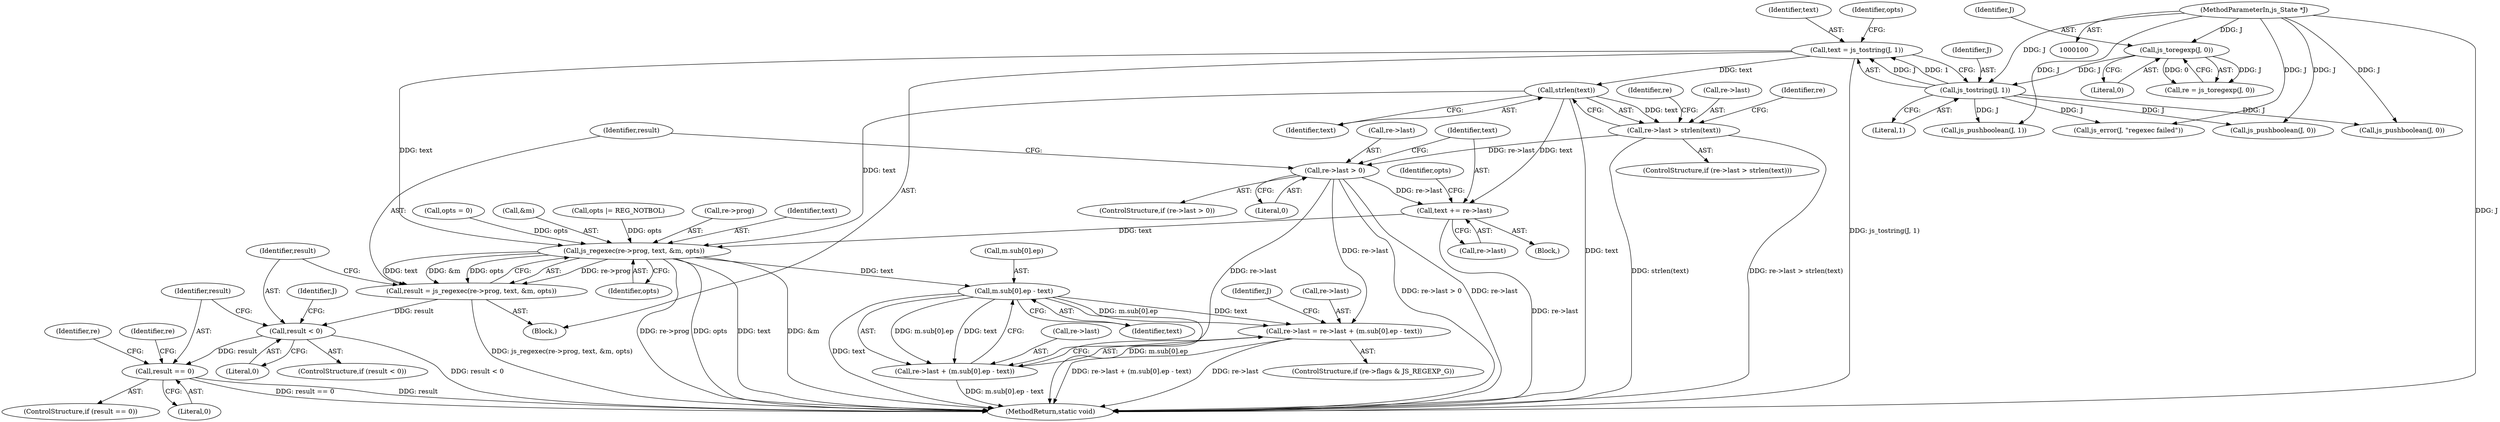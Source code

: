 digraph "0_mujs_00d4606c3baf813b7b1c176823b2729bf51002a2@API" {
"1000133" [label="(Call,strlen(text))"];
"1000113" [label="(Call,text = js_tostring(J, 1))"];
"1000115" [label="(Call,js_tostring(J, 1))"];
"1000110" [label="(Call,js_toregexp(J, 0))"];
"1000101" [label="(MethodParameterIn,js_State *J)"];
"1000129" [label="(Call,re->last > strlen(text))"];
"1000146" [label="(Call,re->last > 0)"];
"1000152" [label="(Call,text += re->last)"];
"1000162" [label="(Call,js_regexec(re->prog, text, &m, opts))"];
"1000160" [label="(Call,result = js_regexec(re->prog, text, &m, opts))"];
"1000171" [label="(Call,result < 0)"];
"1000178" [label="(Call,result == 0)"];
"1000196" [label="(Call,m.sub[0].ep - text)"];
"1000188" [label="(Call,re->last = re->last + (m.sub[0].ep - text))"];
"1000192" [label="(Call,re->last + (m.sub[0].ep - text))"];
"1000130" [label="(Call,re->last)"];
"1000113" [label="(Call,text = js_tostring(J, 1))"];
"1000146" [label="(Call,re->last > 0)"];
"1000145" [label="(ControlStructure,if (re->last > 0))"];
"1000192" [label="(Call,re->last + (m.sub[0].ep - text))"];
"1000172" [label="(Identifier,result)"];
"1000185" [label="(Identifier,re)"];
"1000193" [label="(Call,re->last)"];
"1000115" [label="(Call,js_tostring(J, 1))"];
"1000119" [label="(Identifier,opts)"];
"1000212" [label="(Identifier,re)"];
"1000161" [label="(Identifier,result)"];
"1000189" [label="(Call,re->last)"];
"1000170" [label="(ControlStructure,if (result < 0))"];
"1000150" [label="(Literal,0)"];
"1000175" [label="(Identifier,J)"];
"1000206" [label="(Identifier,J)"];
"1000197" [label="(Call,m.sub[0].ep)"];
"1000163" [label="(Call,re->prog)"];
"1000204" [label="(Identifier,text)"];
"1000162" [label="(Call,js_regexec(re->prog, text, &m, opts))"];
"1000177" [label="(ControlStructure,if (result == 0))"];
"1000152" [label="(Call,text += re->last)"];
"1000114" [label="(Identifier,text)"];
"1000147" [label="(Call,re->last)"];
"1000166" [label="(Identifier,text)"];
"1000116" [label="(Identifier,J)"];
"1000134" [label="(Identifier,text)"];
"1000180" [label="(Literal,0)"];
"1000118" [label="(Call,opts = 0)"];
"1000148" [label="(Identifier,re)"];
"1000167" [label="(Call,&m)"];
"1000138" [label="(Identifier,re)"];
"1000111" [label="(Identifier,J)"];
"1000117" [label="(Literal,1)"];
"1000108" [label="(Call,re = js_toregexp(J, 0))"];
"1000196" [label="(Call,m.sub[0].ep - text)"];
"1000174" [label="(Call,js_error(J, \"regexec failed\"))"];
"1000178" [label="(Call,result == 0)"];
"1000220" [label="(Call,js_pushboolean(J, 0))"];
"1000223" [label="(MethodReturn,static void)"];
"1000128" [label="(ControlStructure,if (re->last > strlen(text)))"];
"1000157" [label="(Call,opts |= REG_NOTBOL)"];
"1000188" [label="(Call,re->last = re->last + (m.sub[0].ep - text))"];
"1000112" [label="(Literal,0)"];
"1000158" [label="(Identifier,opts)"];
"1000169" [label="(Identifier,opts)"];
"1000153" [label="(Identifier,text)"];
"1000171" [label="(Call,result < 0)"];
"1000101" [label="(MethodParameterIn,js_State *J)"];
"1000173" [label="(Literal,0)"];
"1000151" [label="(Block,)"];
"1000110" [label="(Call,js_toregexp(J, 0))"];
"1000205" [label="(Call,js_pushboolean(J, 1))"];
"1000141" [label="(Call,js_pushboolean(J, 0))"];
"1000179" [label="(Identifier,result)"];
"1000129" [label="(Call,re->last > strlen(text))"];
"1000133" [label="(Call,strlen(text))"];
"1000154" [label="(Call,re->last)"];
"1000160" [label="(Call,result = js_regexec(re->prog, text, &m, opts))"];
"1000102" [label="(Block,)"];
"1000182" [label="(ControlStructure,if (re->flags & JS_REGEXP_G))"];
"1000133" -> "1000129"  [label="AST: "];
"1000133" -> "1000134"  [label="CFG: "];
"1000134" -> "1000133"  [label="AST: "];
"1000129" -> "1000133"  [label="CFG: "];
"1000133" -> "1000223"  [label="DDG: text"];
"1000133" -> "1000129"  [label="DDG: text"];
"1000113" -> "1000133"  [label="DDG: text"];
"1000133" -> "1000152"  [label="DDG: text"];
"1000133" -> "1000162"  [label="DDG: text"];
"1000113" -> "1000102"  [label="AST: "];
"1000113" -> "1000115"  [label="CFG: "];
"1000114" -> "1000113"  [label="AST: "];
"1000115" -> "1000113"  [label="AST: "];
"1000119" -> "1000113"  [label="CFG: "];
"1000113" -> "1000223"  [label="DDG: js_tostring(J, 1)"];
"1000115" -> "1000113"  [label="DDG: J"];
"1000115" -> "1000113"  [label="DDG: 1"];
"1000113" -> "1000162"  [label="DDG: text"];
"1000115" -> "1000117"  [label="CFG: "];
"1000116" -> "1000115"  [label="AST: "];
"1000117" -> "1000115"  [label="AST: "];
"1000110" -> "1000115"  [label="DDG: J"];
"1000101" -> "1000115"  [label="DDG: J"];
"1000115" -> "1000141"  [label="DDG: J"];
"1000115" -> "1000174"  [label="DDG: J"];
"1000115" -> "1000205"  [label="DDG: J"];
"1000115" -> "1000220"  [label="DDG: J"];
"1000110" -> "1000108"  [label="AST: "];
"1000110" -> "1000112"  [label="CFG: "];
"1000111" -> "1000110"  [label="AST: "];
"1000112" -> "1000110"  [label="AST: "];
"1000108" -> "1000110"  [label="CFG: "];
"1000110" -> "1000108"  [label="DDG: J"];
"1000110" -> "1000108"  [label="DDG: 0"];
"1000101" -> "1000110"  [label="DDG: J"];
"1000101" -> "1000100"  [label="AST: "];
"1000101" -> "1000223"  [label="DDG: J"];
"1000101" -> "1000141"  [label="DDG: J"];
"1000101" -> "1000174"  [label="DDG: J"];
"1000101" -> "1000205"  [label="DDG: J"];
"1000101" -> "1000220"  [label="DDG: J"];
"1000129" -> "1000128"  [label="AST: "];
"1000130" -> "1000129"  [label="AST: "];
"1000138" -> "1000129"  [label="CFG: "];
"1000148" -> "1000129"  [label="CFG: "];
"1000129" -> "1000223"  [label="DDG: strlen(text)"];
"1000129" -> "1000223"  [label="DDG: re->last > strlen(text)"];
"1000129" -> "1000146"  [label="DDG: re->last"];
"1000146" -> "1000145"  [label="AST: "];
"1000146" -> "1000150"  [label="CFG: "];
"1000147" -> "1000146"  [label="AST: "];
"1000150" -> "1000146"  [label="AST: "];
"1000153" -> "1000146"  [label="CFG: "];
"1000161" -> "1000146"  [label="CFG: "];
"1000146" -> "1000223"  [label="DDG: re->last > 0"];
"1000146" -> "1000223"  [label="DDG: re->last"];
"1000146" -> "1000152"  [label="DDG: re->last"];
"1000146" -> "1000188"  [label="DDG: re->last"];
"1000146" -> "1000192"  [label="DDG: re->last"];
"1000152" -> "1000151"  [label="AST: "];
"1000152" -> "1000154"  [label="CFG: "];
"1000153" -> "1000152"  [label="AST: "];
"1000154" -> "1000152"  [label="AST: "];
"1000158" -> "1000152"  [label="CFG: "];
"1000152" -> "1000223"  [label="DDG: re->last"];
"1000152" -> "1000162"  [label="DDG: text"];
"1000162" -> "1000160"  [label="AST: "];
"1000162" -> "1000169"  [label="CFG: "];
"1000163" -> "1000162"  [label="AST: "];
"1000166" -> "1000162"  [label="AST: "];
"1000167" -> "1000162"  [label="AST: "];
"1000169" -> "1000162"  [label="AST: "];
"1000160" -> "1000162"  [label="CFG: "];
"1000162" -> "1000223"  [label="DDG: opts"];
"1000162" -> "1000223"  [label="DDG: text"];
"1000162" -> "1000223"  [label="DDG: &m"];
"1000162" -> "1000223"  [label="DDG: re->prog"];
"1000162" -> "1000160"  [label="DDG: re->prog"];
"1000162" -> "1000160"  [label="DDG: text"];
"1000162" -> "1000160"  [label="DDG: &m"];
"1000162" -> "1000160"  [label="DDG: opts"];
"1000157" -> "1000162"  [label="DDG: opts"];
"1000118" -> "1000162"  [label="DDG: opts"];
"1000162" -> "1000196"  [label="DDG: text"];
"1000160" -> "1000102"  [label="AST: "];
"1000161" -> "1000160"  [label="AST: "];
"1000172" -> "1000160"  [label="CFG: "];
"1000160" -> "1000223"  [label="DDG: js_regexec(re->prog, text, &m, opts)"];
"1000160" -> "1000171"  [label="DDG: result"];
"1000171" -> "1000170"  [label="AST: "];
"1000171" -> "1000173"  [label="CFG: "];
"1000172" -> "1000171"  [label="AST: "];
"1000173" -> "1000171"  [label="AST: "];
"1000175" -> "1000171"  [label="CFG: "];
"1000179" -> "1000171"  [label="CFG: "];
"1000171" -> "1000223"  [label="DDG: result < 0"];
"1000171" -> "1000178"  [label="DDG: result"];
"1000178" -> "1000177"  [label="AST: "];
"1000178" -> "1000180"  [label="CFG: "];
"1000179" -> "1000178"  [label="AST: "];
"1000180" -> "1000178"  [label="AST: "];
"1000185" -> "1000178"  [label="CFG: "];
"1000212" -> "1000178"  [label="CFG: "];
"1000178" -> "1000223"  [label="DDG: result"];
"1000178" -> "1000223"  [label="DDG: result == 0"];
"1000196" -> "1000192"  [label="AST: "];
"1000196" -> "1000204"  [label="CFG: "];
"1000197" -> "1000196"  [label="AST: "];
"1000204" -> "1000196"  [label="AST: "];
"1000192" -> "1000196"  [label="CFG: "];
"1000196" -> "1000223"  [label="DDG: m.sub[0].ep"];
"1000196" -> "1000223"  [label="DDG: text"];
"1000196" -> "1000188"  [label="DDG: m.sub[0].ep"];
"1000196" -> "1000188"  [label="DDG: text"];
"1000196" -> "1000192"  [label="DDG: m.sub[0].ep"];
"1000196" -> "1000192"  [label="DDG: text"];
"1000188" -> "1000182"  [label="AST: "];
"1000188" -> "1000192"  [label="CFG: "];
"1000189" -> "1000188"  [label="AST: "];
"1000192" -> "1000188"  [label="AST: "];
"1000206" -> "1000188"  [label="CFG: "];
"1000188" -> "1000223"  [label="DDG: re->last"];
"1000188" -> "1000223"  [label="DDG: re->last + (m.sub[0].ep - text)"];
"1000193" -> "1000192"  [label="AST: "];
"1000192" -> "1000223"  [label="DDG: m.sub[0].ep - text"];
}
